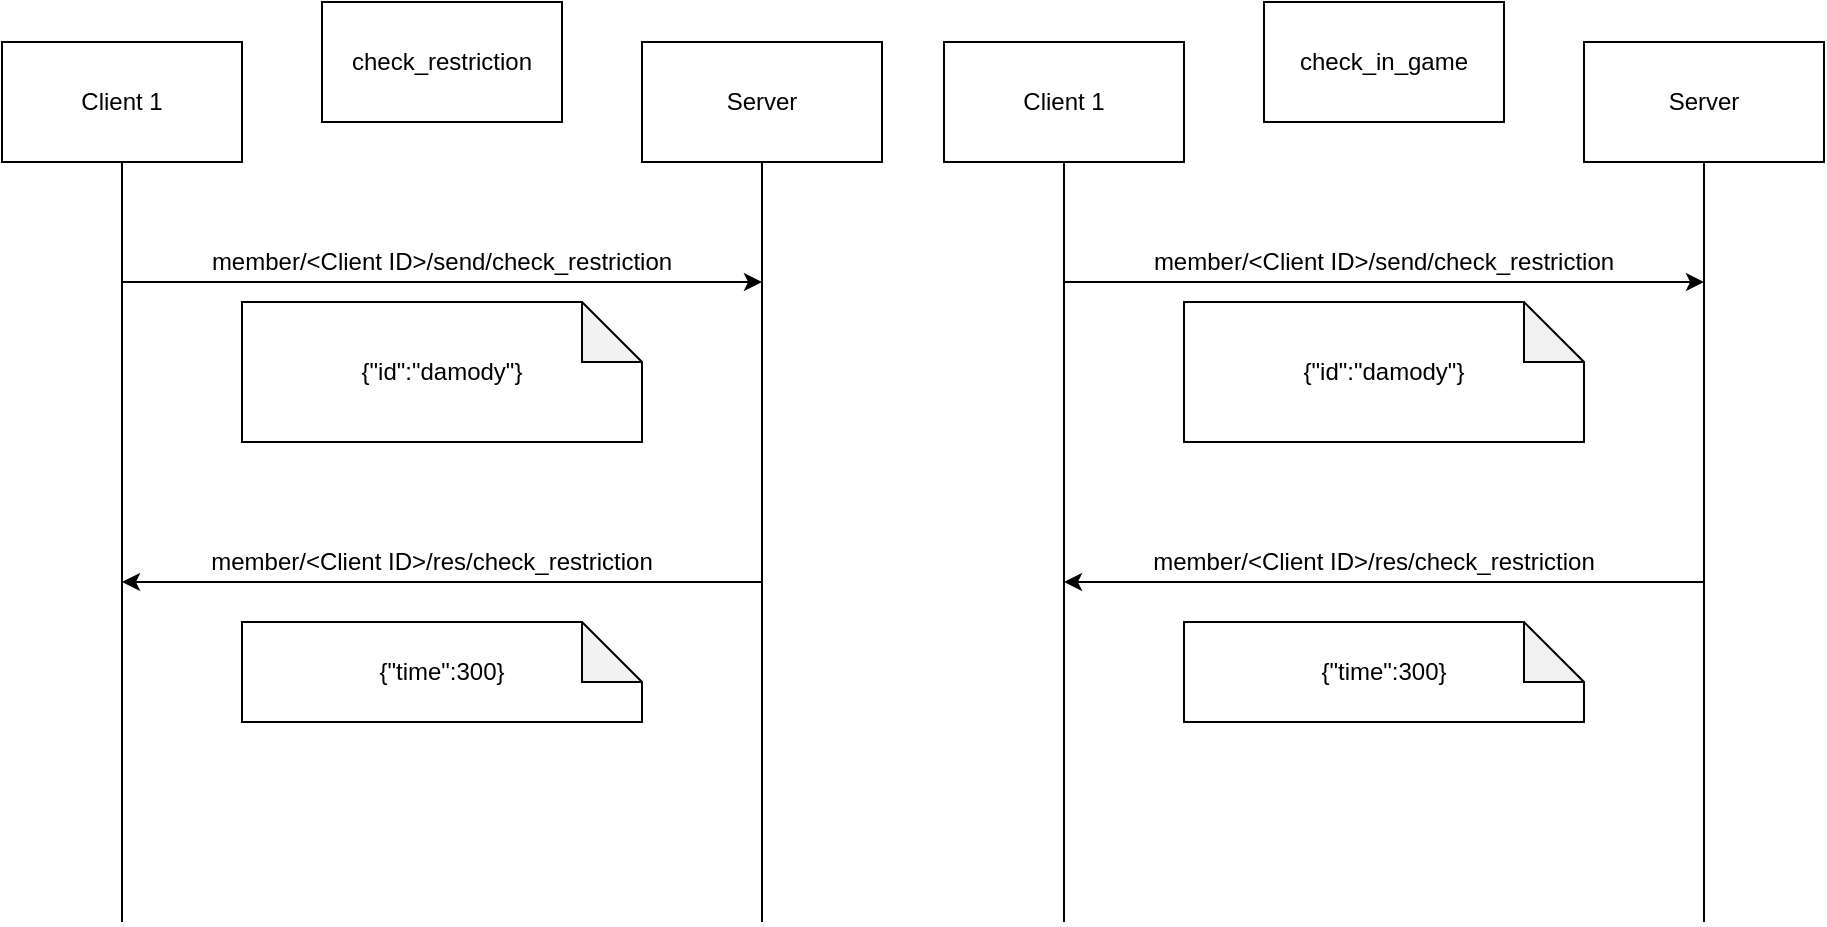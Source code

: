 <mxfile version="13.6.5">
    <diagram id="n4j5XMnzSYwluIKcXPNy" name="Page-1">
        <mxGraphModel dx="758" dy="618" grid="1" gridSize="10" guides="1" tooltips="1" connect="1" arrows="1" fold="1" page="1" pageScale="1" pageWidth="827" pageHeight="1169" math="0" shadow="0">
            <root>
                <mxCell id="0"/>
                <mxCell id="1" parent="0"/>
                <mxCell id="2" value="Client 1" style="rounded=0;whiteSpace=wrap;html=1;" vertex="1" parent="1">
                    <mxGeometry x="40" y="60" width="120" height="60" as="geometry"/>
                </mxCell>
                <mxCell id="3" value="Server" style="rounded=0;whiteSpace=wrap;html=1;" vertex="1" parent="1">
                    <mxGeometry x="360" y="60" width="120" height="60" as="geometry"/>
                </mxCell>
                <mxCell id="4" value="" style="endArrow=none;html=1;entryX=0.5;entryY=1;entryDx=0;entryDy=0;fontStyle=1" edge="1" parent="1" target="2">
                    <mxGeometry width="50" height="50" relative="1" as="geometry">
                        <mxPoint x="100" y="500" as="sourcePoint"/>
                        <mxPoint x="420" y="200" as="targetPoint"/>
                    </mxGeometry>
                </mxCell>
                <mxCell id="5" value="" style="endArrow=none;html=1;entryX=0.5;entryY=1;entryDx=0;entryDy=0;" edge="1" parent="1" target="3">
                    <mxGeometry width="50" height="50" relative="1" as="geometry">
                        <mxPoint x="420" y="500" as="sourcePoint"/>
                        <mxPoint x="420" y="200" as="targetPoint"/>
                    </mxGeometry>
                </mxCell>
                <mxCell id="6" value="" style="endArrow=classic;html=1;" edge="1" parent="1">
                    <mxGeometry width="50" height="50" relative="1" as="geometry">
                        <mxPoint x="100" y="180" as="sourcePoint"/>
                        <mxPoint x="420" y="180" as="targetPoint"/>
                    </mxGeometry>
                </mxCell>
                <mxCell id="7" value="" style="endArrow=classic;html=1;" edge="1" parent="1">
                    <mxGeometry width="50" height="50" relative="1" as="geometry">
                        <mxPoint x="420" y="330" as="sourcePoint"/>
                        <mxPoint x="100" y="330" as="targetPoint"/>
                    </mxGeometry>
                </mxCell>
                <mxCell id="8" value="member/&amp;lt;Client ID&amp;gt;/send/check_restriction" style="text;html=1;strokeColor=none;fillColor=none;align=center;verticalAlign=middle;whiteSpace=wrap;rounded=0;" vertex="1" parent="1">
                    <mxGeometry x="135" y="160" width="250" height="20" as="geometry"/>
                </mxCell>
                <mxCell id="9" value="member/&amp;lt;Client ID&amp;gt;/res/check_restriction" style="text;html=1;strokeColor=none;fillColor=none;align=center;verticalAlign=middle;whiteSpace=wrap;rounded=0;" vertex="1" parent="1">
                    <mxGeometry x="140" y="310" width="230" height="20" as="geometry"/>
                </mxCell>
                <mxCell id="10" value="{&quot;id&quot;:&quot;damody&quot;}" style="shape=note;whiteSpace=wrap;html=1;backgroundOutline=1;darkOpacity=0.05;" vertex="1" parent="1">
                    <mxGeometry x="160" y="190" width="200" height="70" as="geometry"/>
                </mxCell>
                <mxCell id="11" value="check_restriction" style="rounded=0;whiteSpace=wrap;html=1;" vertex="1" parent="1">
                    <mxGeometry x="200" y="40" width="120" height="60" as="geometry"/>
                </mxCell>
                <mxCell id="12" value="{&quot;time&quot;:300}" style="shape=note;whiteSpace=wrap;html=1;backgroundOutline=1;darkOpacity=0.05;" vertex="1" parent="1">
                    <mxGeometry x="160" y="350" width="200" height="50" as="geometry"/>
                </mxCell>
                <mxCell id="13" value="Client 1" style="rounded=0;whiteSpace=wrap;html=1;" vertex="1" parent="1">
                    <mxGeometry x="511" y="60" width="120" height="60" as="geometry"/>
                </mxCell>
                <mxCell id="14" value="Server" style="rounded=0;whiteSpace=wrap;html=1;" vertex="1" parent="1">
                    <mxGeometry x="831" y="60" width="120" height="60" as="geometry"/>
                </mxCell>
                <mxCell id="15" value="" style="endArrow=none;html=1;entryX=0.5;entryY=1;entryDx=0;entryDy=0;fontStyle=1" edge="1" parent="1" target="13">
                    <mxGeometry width="50" height="50" relative="1" as="geometry">
                        <mxPoint x="571" y="500" as="sourcePoint"/>
                        <mxPoint x="891" y="200" as="targetPoint"/>
                    </mxGeometry>
                </mxCell>
                <mxCell id="16" value="" style="endArrow=none;html=1;entryX=0.5;entryY=1;entryDx=0;entryDy=0;" edge="1" parent="1" target="14">
                    <mxGeometry width="50" height="50" relative="1" as="geometry">
                        <mxPoint x="891" y="500" as="sourcePoint"/>
                        <mxPoint x="891" y="200" as="targetPoint"/>
                    </mxGeometry>
                </mxCell>
                <mxCell id="17" value="" style="endArrow=classic;html=1;" edge="1" parent="1">
                    <mxGeometry width="50" height="50" relative="1" as="geometry">
                        <mxPoint x="571" y="180" as="sourcePoint"/>
                        <mxPoint x="891" y="180" as="targetPoint"/>
                    </mxGeometry>
                </mxCell>
                <mxCell id="18" value="" style="endArrow=classic;html=1;" edge="1" parent="1">
                    <mxGeometry width="50" height="50" relative="1" as="geometry">
                        <mxPoint x="891" y="330" as="sourcePoint"/>
                        <mxPoint x="571" y="330" as="targetPoint"/>
                    </mxGeometry>
                </mxCell>
                <mxCell id="19" value="member/&amp;lt;Client ID&amp;gt;/send/check_restriction" style="text;html=1;strokeColor=none;fillColor=none;align=center;verticalAlign=middle;whiteSpace=wrap;rounded=0;" vertex="1" parent="1">
                    <mxGeometry x="606" y="160" width="250" height="20" as="geometry"/>
                </mxCell>
                <mxCell id="20" value="member/&amp;lt;Client ID&amp;gt;/res/check_restriction" style="text;html=1;strokeColor=none;fillColor=none;align=center;verticalAlign=middle;whiteSpace=wrap;rounded=0;" vertex="1" parent="1">
                    <mxGeometry x="611" y="310" width="230" height="20" as="geometry"/>
                </mxCell>
                <mxCell id="21" value="{&quot;id&quot;:&quot;damody&quot;}" style="shape=note;whiteSpace=wrap;html=1;backgroundOutline=1;darkOpacity=0.05;" vertex="1" parent="1">
                    <mxGeometry x="631" y="190" width="200" height="70" as="geometry"/>
                </mxCell>
                <mxCell id="22" value="check_in_game" style="rounded=0;whiteSpace=wrap;html=1;" vertex="1" parent="1">
                    <mxGeometry x="671" y="40" width="120" height="60" as="geometry"/>
                </mxCell>
                <mxCell id="23" value="{&quot;time&quot;:300}" style="shape=note;whiteSpace=wrap;html=1;backgroundOutline=1;darkOpacity=0.05;" vertex="1" parent="1">
                    <mxGeometry x="631" y="350" width="200" height="50" as="geometry"/>
                </mxCell>
            </root>
        </mxGraphModel>
    </diagram>
</mxfile>